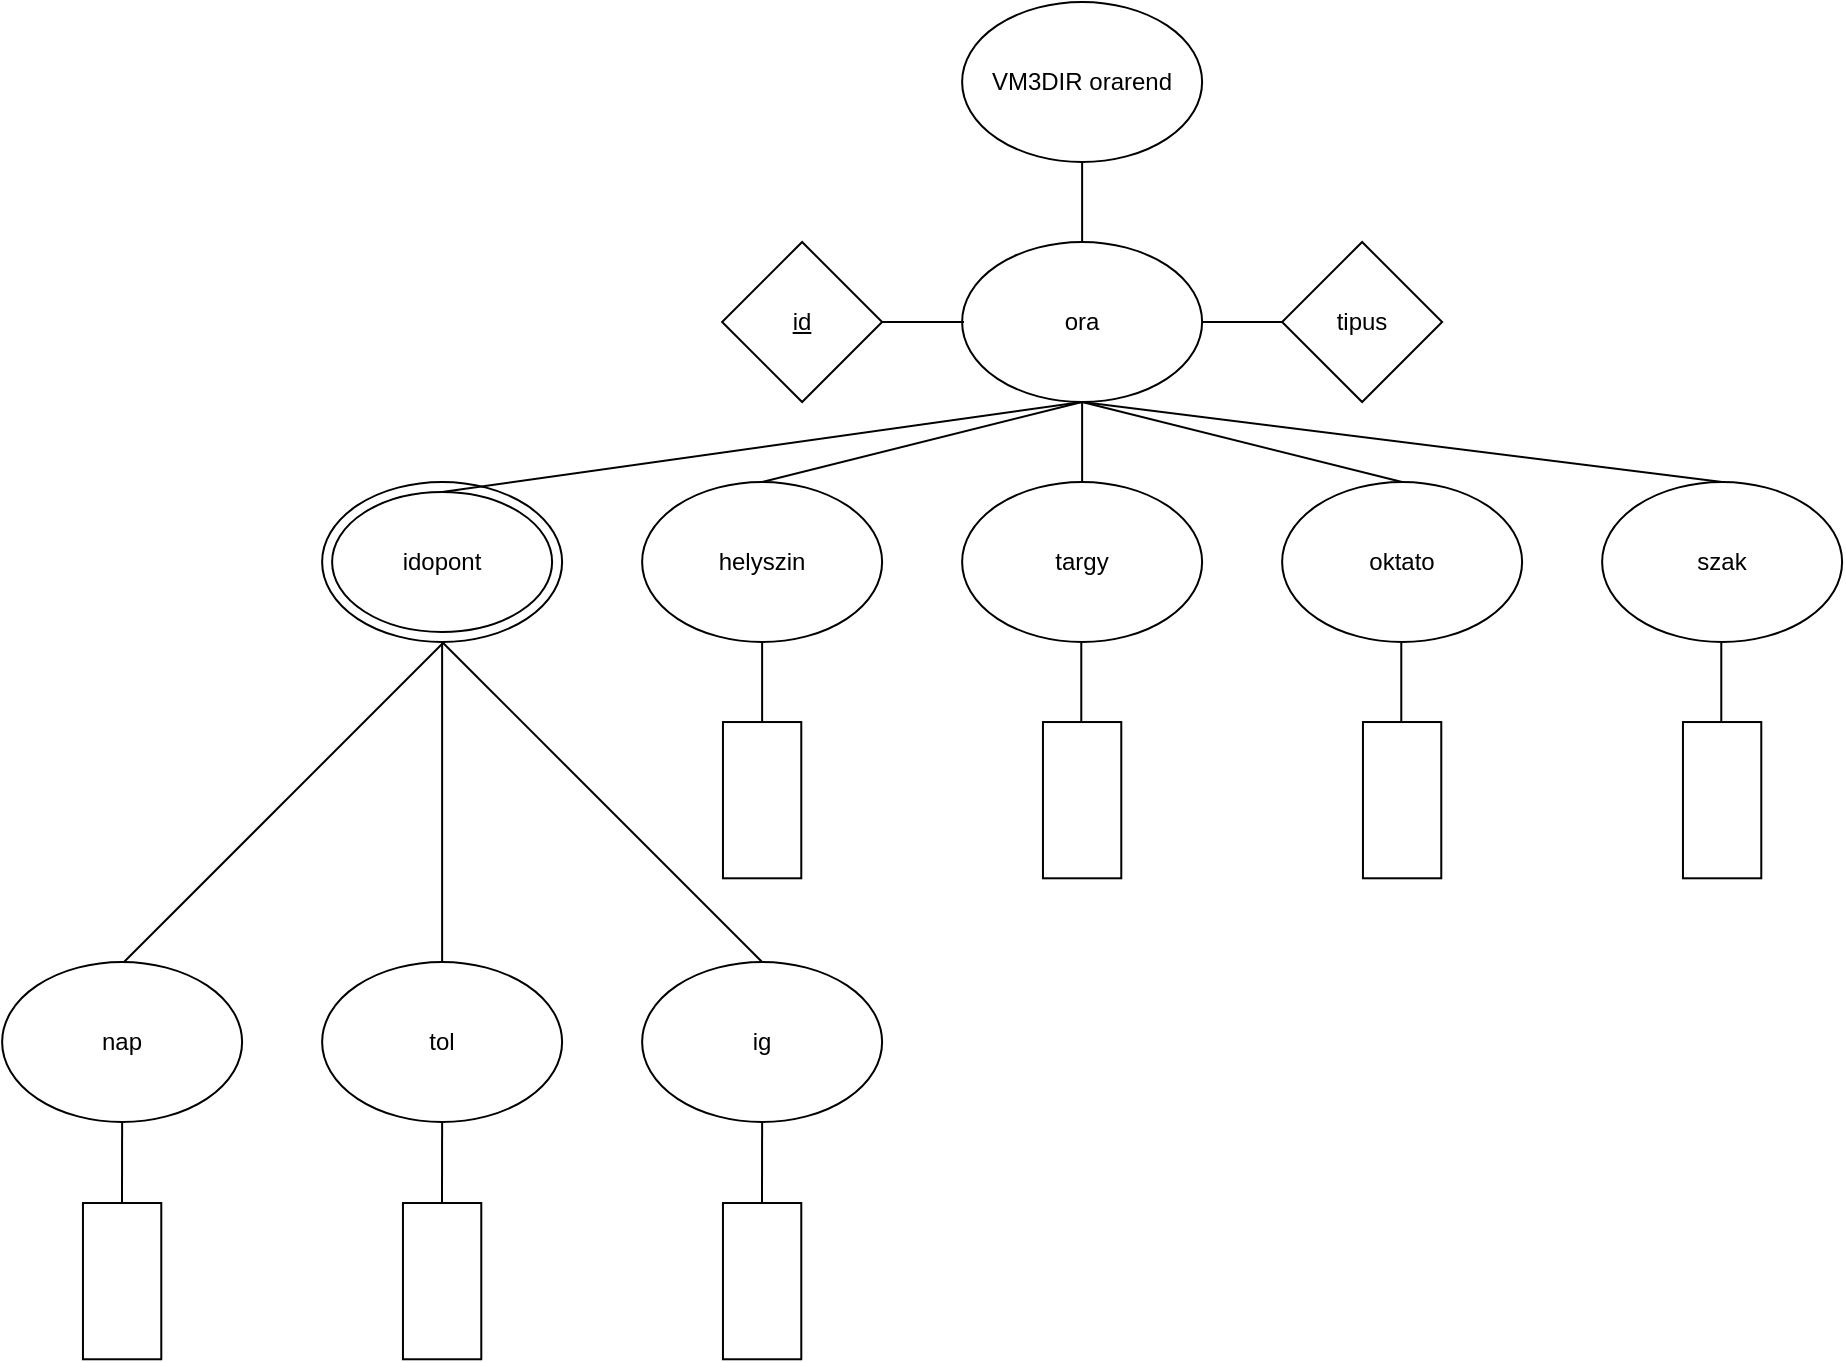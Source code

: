 <mxfile>
    <diagram name="Page-1" id="CKvcCKO6ePdXtu4gDziT">
        <mxGraphModel dx="879" dy="454" grid="1" gridSize="10" guides="1" tooltips="1" connect="1" arrows="1" fold="1" page="1" pageScale="1" pageWidth="850" pageHeight="1100" math="0" shadow="0">
            <root>
                <mxCell id="0"/>
                <mxCell id="1" parent="0"/>
                <mxCell id="pGB6-TqPV56DTVSerY8v-53" value="VM3DIR orarend" style="ellipse;whiteSpace=wrap;html=1;" parent="1" vertex="1">
                    <mxGeometry x="1139.06" y="120" width="120" height="80" as="geometry"/>
                </mxCell>
                <mxCell id="pGB6-TqPV56DTVSerY8v-54" value="ora" style="ellipse;whiteSpace=wrap;html=1;" parent="1" vertex="1">
                    <mxGeometry x="1139.06" y="240" width="120" height="80" as="geometry"/>
                </mxCell>
                <mxCell id="pGB6-TqPV56DTVSerY8v-57" value="" style="ellipse;whiteSpace=wrap;html=1;" parent="1" vertex="1">
                    <mxGeometry x="819.06" y="360" width="120" height="80" as="geometry"/>
                </mxCell>
                <mxCell id="pGB6-TqPV56DTVSerY8v-58" value="helyszin" style="ellipse;whiteSpace=wrap;html=1;" parent="1" vertex="1">
                    <mxGeometry x="979.06" y="360" width="120" height="80" as="geometry"/>
                </mxCell>
                <mxCell id="pGB6-TqPV56DTVSerY8v-59" value="szak" style="ellipse;whiteSpace=wrap;html=1;" parent="1" vertex="1">
                    <mxGeometry x="1459.06" y="360" width="120" height="80" as="geometry"/>
                </mxCell>
                <mxCell id="pGB6-TqPV56DTVSerY8v-60" value="oktato" style="ellipse;whiteSpace=wrap;html=1;" parent="1" vertex="1">
                    <mxGeometry x="1299.06" y="360" width="120" height="80" as="geometry"/>
                </mxCell>
                <mxCell id="pGB6-TqPV56DTVSerY8v-61" value="targy" style="ellipse;whiteSpace=wrap;html=1;" parent="1" vertex="1">
                    <mxGeometry x="1139.06" y="360" width="120" height="80" as="geometry"/>
                </mxCell>
                <mxCell id="pGB6-TqPV56DTVSerY8v-62" value="idopont" style="ellipse;whiteSpace=wrap;html=1;" parent="1" vertex="1">
                    <mxGeometry x="824.06" y="365" width="110" height="70" as="geometry"/>
                </mxCell>
                <mxCell id="pGB6-TqPV56DTVSerY8v-63" value="" style="rounded=0;whiteSpace=wrap;html=1;rotation=-90;" parent="1" vertex="1">
                    <mxGeometry x="1319.99" y="499.5" width="78.13" height="39.16" as="geometry"/>
                </mxCell>
                <mxCell id="pGB6-TqPV56DTVSerY8v-64" value="" style="rounded=0;whiteSpace=wrap;html=1;rotation=-90;" parent="1" vertex="1">
                    <mxGeometry x="1159.995" y="499.505" width="78.13" height="39.16" as="geometry"/>
                </mxCell>
                <mxCell id="pGB6-TqPV56DTVSerY8v-65" value="" style="rounded=0;whiteSpace=wrap;html=1;rotation=-90;" parent="1" vertex="1">
                    <mxGeometry x="999.995" y="499.505" width="78.13" height="39.16" as="geometry"/>
                </mxCell>
                <mxCell id="pGB6-TqPV56DTVSerY8v-66" value="" style="rounded=0;whiteSpace=wrap;html=1;rotation=-90;" parent="1" vertex="1">
                    <mxGeometry x="1479.995" y="499.505" width="78.13" height="39.16" as="geometry"/>
                </mxCell>
                <mxCell id="pGB6-TqPV56DTVSerY8v-67" value="nap" style="ellipse;whiteSpace=wrap;html=1;" parent="1" vertex="1">
                    <mxGeometry x="659.06" y="600.0" width="120" height="80" as="geometry"/>
                </mxCell>
                <mxCell id="pGB6-TqPV56DTVSerY8v-68" value="tol" style="ellipse;whiteSpace=wrap;html=1;" parent="1" vertex="1">
                    <mxGeometry x="819.06" y="600" width="120" height="80" as="geometry"/>
                </mxCell>
                <mxCell id="pGB6-TqPV56DTVSerY8v-69" value="ig" style="ellipse;whiteSpace=wrap;html=1;" parent="1" vertex="1">
                    <mxGeometry x="979.06" y="600" width="120" height="80" as="geometry"/>
                </mxCell>
                <mxCell id="pGB6-TqPV56DTVSerY8v-70" value="" style="endArrow=none;html=1;rounded=0;exitX=0.5;exitY=0;exitDx=0;exitDy=0;entryX=0.5;entryY=1;entryDx=0;entryDy=0;" parent="1" source="pGB6-TqPV56DTVSerY8v-58" target="pGB6-TqPV56DTVSerY8v-54" edge="1">
                    <mxGeometry width="50" height="50" relative="1" as="geometry">
                        <mxPoint x="1050" y="345" as="sourcePoint"/>
                        <mxPoint x="1050" y="315" as="targetPoint"/>
                    </mxGeometry>
                </mxCell>
                <mxCell id="pGB6-TqPV56DTVSerY8v-71" value="" style="endArrow=none;html=1;rounded=0;exitX=0.5;exitY=0;exitDx=0;exitDy=0;entryX=0.5;entryY=1;entryDx=0;entryDy=0;" parent="1" source="pGB6-TqPV56DTVSerY8v-54" target="pGB6-TqPV56DTVSerY8v-53" edge="1">
                    <mxGeometry width="50" height="50" relative="1" as="geometry">
                        <mxPoint x="1160.93" y="240" as="sourcePoint"/>
                        <mxPoint x="1210.93" y="190" as="targetPoint"/>
                    </mxGeometry>
                </mxCell>
                <mxCell id="pGB6-TqPV56DTVSerY8v-72" value="" style="endArrow=none;html=1;rounded=0;entryX=0.5;entryY=1;entryDx=0;entryDy=0;" parent="1" target="pGB6-TqPV56DTVSerY8v-58" edge="1">
                    <mxGeometry width="50" height="50" relative="1" as="geometry">
                        <mxPoint x="1039.06" y="480" as="sourcePoint"/>
                        <mxPoint x="1149.06" y="410" as="targetPoint"/>
                    </mxGeometry>
                </mxCell>
                <mxCell id="pGB6-TqPV56DTVSerY8v-73" value="" style="endArrow=none;html=1;rounded=0;entryX=0.5;entryY=1;entryDx=0;entryDy=0;" parent="1" edge="1">
                    <mxGeometry width="50" height="50" relative="1" as="geometry">
                        <mxPoint x="1198.64" y="480" as="sourcePoint"/>
                        <mxPoint x="1198.64" y="440" as="targetPoint"/>
                    </mxGeometry>
                </mxCell>
                <mxCell id="pGB6-TqPV56DTVSerY8v-74" value="" style="endArrow=none;html=1;rounded=0;entryX=0.5;entryY=1;entryDx=0;entryDy=0;" parent="1" edge="1">
                    <mxGeometry width="50" height="50" relative="1" as="geometry">
                        <mxPoint x="1358.64" y="480" as="sourcePoint"/>
                        <mxPoint x="1358.64" y="440" as="targetPoint"/>
                    </mxGeometry>
                </mxCell>
                <mxCell id="pGB6-TqPV56DTVSerY8v-75" value="" style="endArrow=none;html=1;rounded=0;entryX=0.5;entryY=1;entryDx=0;entryDy=0;" parent="1" edge="1">
                    <mxGeometry width="50" height="50" relative="1" as="geometry">
                        <mxPoint x="1518.64" y="480" as="sourcePoint"/>
                        <mxPoint x="1518.64" y="440" as="targetPoint"/>
                    </mxGeometry>
                </mxCell>
                <mxCell id="pGB6-TqPV56DTVSerY8v-76" value="" style="endArrow=none;html=1;rounded=0;exitX=0.5;exitY=1;exitDx=0;exitDy=0;entryX=0.5;entryY=0;entryDx=0;entryDy=0;" parent="1" source="pGB6-TqPV56DTVSerY8v-54" target="pGB6-TqPV56DTVSerY8v-61" edge="1">
                    <mxGeometry width="50" height="50" relative="1" as="geometry">
                        <mxPoint x="1260" y="280" as="sourcePoint"/>
                        <mxPoint x="1360" y="270" as="targetPoint"/>
                        <Array as="points"/>
                    </mxGeometry>
                </mxCell>
                <mxCell id="pGB6-TqPV56DTVSerY8v-77" value="" style="endArrow=none;html=1;rounded=0;exitX=0.5;exitY=0;exitDx=0;exitDy=0;" parent="1" edge="1" source="pGB6-TqPV56DTVSerY8v-62">
                    <mxGeometry width="50" height="50" relative="1" as="geometry">
                        <mxPoint x="1040" y="350" as="sourcePoint"/>
                        <mxPoint x="1199" y="320" as="targetPoint"/>
                        <Array as="points"/>
                    </mxGeometry>
                </mxCell>
                <mxCell id="pGB6-TqPV56DTVSerY8v-78" value="" style="endArrow=none;html=1;rounded=0;entryX=0.5;entryY=1;entryDx=0;entryDy=0;exitX=0.5;exitY=0;exitDx=0;exitDy=0;" parent="1" source="pGB6-TqPV56DTVSerY8v-68" target="pGB6-TqPV56DTVSerY8v-57" edge="1">
                    <mxGeometry width="50" height="50" relative="1" as="geometry">
                        <mxPoint x="839.06" y="490" as="sourcePoint"/>
                        <mxPoint x="879.06" y="460" as="targetPoint"/>
                    </mxGeometry>
                </mxCell>
                <mxCell id="pGB6-TqPV56DTVSerY8v-79" value="" style="endArrow=none;html=1;rounded=0;" parent="1" edge="1">
                    <mxGeometry width="50" height="50" relative="1" as="geometry">
                        <mxPoint x="720" y="600" as="sourcePoint"/>
                        <mxPoint x="880" y="440" as="targetPoint"/>
                        <Array as="points"/>
                    </mxGeometry>
                </mxCell>
                <mxCell id="pGB6-TqPV56DTVSerY8v-80" value="" style="endArrow=none;html=1;rounded=0;exitX=0.5;exitY=0;exitDx=0;exitDy=0;entryX=0.5;entryY=1;entryDx=0;entryDy=0;" parent="1" source="pGB6-TqPV56DTVSerY8v-69" target="pGB6-TqPV56DTVSerY8v-57" edge="1">
                    <mxGeometry width="50" height="50" relative="1" as="geometry">
                        <mxPoint x="876.99" y="622" as="sourcePoint"/>
                        <mxPoint x="999.99" y="450" as="targetPoint"/>
                        <Array as="points"/>
                    </mxGeometry>
                </mxCell>
                <mxCell id="pGB6-TqPV56DTVSerY8v-81" value="" style="endArrow=none;html=1;rounded=0;exitX=0.5;exitY=0;exitDx=0;exitDy=0;entryX=0.5;entryY=1;entryDx=0;entryDy=0;" parent="1" source="pGB6-TqPV56DTVSerY8v-60" target="pGB6-TqPV56DTVSerY8v-54" edge="1">
                    <mxGeometry width="50" height="50" relative="1" as="geometry">
                        <mxPoint x="1495" y="340" as="sourcePoint"/>
                        <mxPoint x="1241" y="308" as="targetPoint"/>
                        <Array as="points"/>
                    </mxGeometry>
                </mxCell>
                <mxCell id="pGB6-TqPV56DTVSerY8v-82" value="" style="endArrow=none;html=1;rounded=0;exitX=0;exitY=0.5;exitDx=0;exitDy=0;entryX=1;entryY=0.5;entryDx=0;entryDy=0;startArrow=none;" parent="1" target="pGB6-TqPV56DTVSerY8v-54" edge="1" source="pGB6-TqPV56DTVSerY8v-56">
                    <mxGeometry width="50" height="50" relative="1" as="geometry">
                        <mxPoint x="1680" y="350" as="sourcePoint"/>
                        <mxPoint x="1420" y="270" as="targetPoint"/>
                        <Array as="points"/>
                    </mxGeometry>
                </mxCell>
                <mxCell id="pGB6-TqPV56DTVSerY8v-84" value="" style="endArrow=none;html=1;rounded=0;startArrow=none;" parent="1" edge="1" source="pGB6-TqPV56DTVSerY8v-55">
                    <mxGeometry width="50" height="50" relative="1" as="geometry">
                        <mxPoint x="780" y="350" as="sourcePoint"/>
                        <mxPoint x="1140" y="280" as="targetPoint"/>
                        <Array as="points"/>
                    </mxGeometry>
                </mxCell>
                <mxCell id="pGB6-TqPV56DTVSerY8v-85" value="" style="rounded=0;whiteSpace=wrap;html=1;rotation=-90;" parent="1" vertex="1">
                    <mxGeometry x="679.995" y="739.995" width="78.13" height="39.16" as="geometry"/>
                </mxCell>
                <mxCell id="pGB6-TqPV56DTVSerY8v-86" value="" style="rounded=0;whiteSpace=wrap;html=1;rotation=-90;" parent="1" vertex="1">
                    <mxGeometry x="839.995" y="739.995" width="78.13" height="39.16" as="geometry"/>
                </mxCell>
                <mxCell id="pGB6-TqPV56DTVSerY8v-87" value="" style="rounded=0;whiteSpace=wrap;html=1;rotation=-90;" parent="1" vertex="1">
                    <mxGeometry x="999.995" y="739.995" width="78.13" height="39.16" as="geometry"/>
                </mxCell>
                <mxCell id="pGB6-TqPV56DTVSerY8v-88" value="" style="endArrow=none;html=1;rounded=0;entryX=0.5;entryY=1;entryDx=0;entryDy=0;" parent="1" edge="1" target="pGB6-TqPV56DTVSerY8v-67">
                    <mxGeometry width="50" height="50" relative="1" as="geometry">
                        <mxPoint x="719" y="720" as="sourcePoint"/>
                        <mxPoint x="718.47" y="690" as="targetPoint"/>
                    </mxGeometry>
                </mxCell>
                <mxCell id="pGB6-TqPV56DTVSerY8v-89" value="" style="endArrow=none;html=1;rounded=0;entryX=0.5;entryY=1;entryDx=0;entryDy=0;" parent="1" edge="1" target="pGB6-TqPV56DTVSerY8v-68">
                    <mxGeometry width="50" height="50" relative="1" as="geometry">
                        <mxPoint x="879" y="720" as="sourcePoint"/>
                        <mxPoint x="878.47" y="690" as="targetPoint"/>
                    </mxGeometry>
                </mxCell>
                <mxCell id="pGB6-TqPV56DTVSerY8v-90" value="" style="endArrow=none;html=1;rounded=0;entryX=0.5;entryY=1;entryDx=0;entryDy=0;" parent="1" edge="1" target="pGB6-TqPV56DTVSerY8v-69">
                    <mxGeometry width="50" height="50" relative="1" as="geometry">
                        <mxPoint x="1039" y="720" as="sourcePoint"/>
                        <mxPoint x="1038.47" y="690" as="targetPoint"/>
                    </mxGeometry>
                </mxCell>
                <mxCell id="pGB6-TqPV56DTVSerY8v-55" value="&lt;u&gt;id&lt;/u&gt;" style="rhombus;whiteSpace=wrap;html=1;" parent="1" vertex="1">
                    <mxGeometry x="1019.06" y="240" width="80" height="80" as="geometry"/>
                </mxCell>
                <mxCell id="3" value="" style="endArrow=none;html=1;rounded=0;exitX=0.5;exitY=0;exitDx=0;exitDy=0;entryX=0.5;entryY=1;entryDx=0;entryDy=0;" edge="1" parent="1" source="pGB6-TqPV56DTVSerY8v-59" target="pGB6-TqPV56DTVSerY8v-54">
                    <mxGeometry width="50" height="50" relative="1" as="geometry">
                        <mxPoint x="1680" y="350" as="sourcePoint"/>
                        <mxPoint x="1260.0" y="270" as="targetPoint"/>
                        <Array as="points"/>
                    </mxGeometry>
                </mxCell>
                <mxCell id="pGB6-TqPV56DTVSerY8v-56" value="tipus" style="rhombus;whiteSpace=wrap;html=1;" parent="1" vertex="1">
                    <mxGeometry x="1299.06" y="240" width="80" height="80" as="geometry"/>
                </mxCell>
            </root>
        </mxGraphModel>
    </diagram>
</mxfile>
